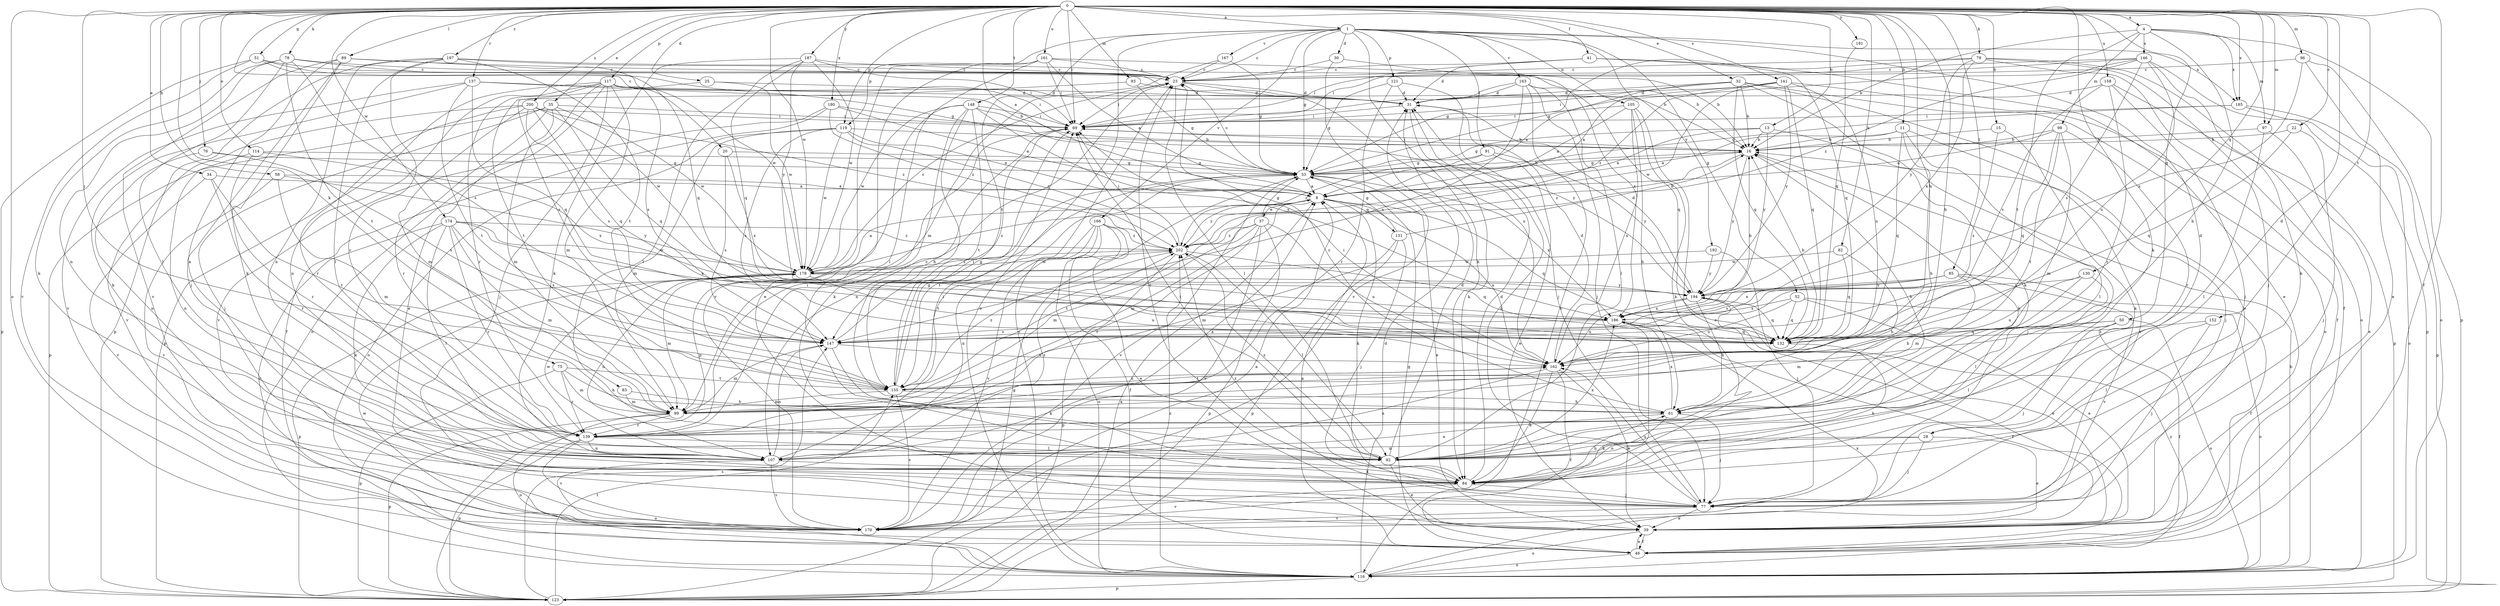strict digraph  {
0;
1;
4;
8;
11;
13;
15;
16;
20;
22;
23;
25;
28;
30;
31;
32;
34;
35;
37;
39;
41;
46;
50;
51;
52;
53;
58;
61;
69;
75;
76;
77;
78;
79;
82;
83;
84;
85;
89;
91;
92;
93;
96;
97;
98;
99;
105;
107;
114;
116;
117;
119;
121;
123;
130;
131;
132;
137;
139;
141;
146;
147;
148;
152;
155;
158;
161;
162;
163;
166;
167;
170;
174;
178;
180;
185;
186;
187;
191;
192;
194;
197;
200;
202;
0 -> 1  [label=a];
0 -> 4  [label=a];
0 -> 8  [label=a];
0 -> 11  [label=b];
0 -> 13  [label=b];
0 -> 15  [label=b];
0 -> 20  [label=c];
0 -> 22  [label=c];
0 -> 25  [label=d];
0 -> 28  [label=d];
0 -> 32  [label=e];
0 -> 34  [label=e];
0 -> 35  [label=e];
0 -> 41  [label=f];
0 -> 46  [label=f];
0 -> 50  [label=g];
0 -> 51  [label=g];
0 -> 58  [label=h];
0 -> 61  [label=h];
0 -> 69  [label=i];
0 -> 75  [label=j];
0 -> 76  [label=j];
0 -> 78  [label=k];
0 -> 79  [label=k];
0 -> 82  [label=k];
0 -> 83  [label=k];
0 -> 84  [label=k];
0 -> 85  [label=l];
0 -> 89  [label=l];
0 -> 93  [label=m];
0 -> 96  [label=m];
0 -> 97  [label=m];
0 -> 114  [label=o];
0 -> 116  [label=o];
0 -> 117  [label=p];
0 -> 119  [label=p];
0 -> 130  [label=q];
0 -> 137  [label=r];
0 -> 141  [label=s];
0 -> 148  [label=t];
0 -> 152  [label=t];
0 -> 158  [label=u];
0 -> 161  [label=u];
0 -> 162  [label=u];
0 -> 174  [label=w];
0 -> 178  [label=w];
0 -> 180  [label=x];
0 -> 185  [label=x];
0 -> 187  [label=y];
0 -> 191  [label=y];
0 -> 197  [label=z];
0 -> 200  [label=z];
1 -> 23  [label=c];
1 -> 28  [label=d];
1 -> 30  [label=d];
1 -> 52  [label=g];
1 -> 53  [label=g];
1 -> 84  [label=k];
1 -> 91  [label=l];
1 -> 105  [label=n];
1 -> 116  [label=o];
1 -> 119  [label=p];
1 -> 121  [label=p];
1 -> 155  [label=t];
1 -> 163  [label=v];
1 -> 166  [label=v];
1 -> 167  [label=v];
1 -> 185  [label=x];
1 -> 192  [label=y];
4 -> 16  [label=b];
4 -> 61  [label=h];
4 -> 97  [label=m];
4 -> 98  [label=m];
4 -> 123  [label=p];
4 -> 146  [label=s];
4 -> 155  [label=t];
4 -> 185  [label=x];
8 -> 37  [label=e];
8 -> 84  [label=k];
8 -> 99  [label=m];
8 -> 131  [label=q];
8 -> 132  [label=q];
8 -> 162  [label=u];
8 -> 202  [label=z];
11 -> 8  [label=a];
11 -> 16  [label=b];
11 -> 61  [label=h];
11 -> 92  [label=l];
11 -> 132  [label=q];
11 -> 170  [label=v];
13 -> 8  [label=a];
13 -> 16  [label=b];
13 -> 53  [label=g];
13 -> 77  [label=j];
13 -> 194  [label=y];
15 -> 16  [label=b];
15 -> 84  [label=k];
15 -> 147  [label=s];
16 -> 53  [label=g];
16 -> 69  [label=i];
16 -> 77  [label=j];
16 -> 194  [label=y];
16 -> 202  [label=z];
20 -> 53  [label=g];
20 -> 147  [label=s];
20 -> 186  [label=x];
22 -> 16  [label=b];
22 -> 77  [label=j];
22 -> 132  [label=q];
23 -> 31  [label=d];
23 -> 69  [label=i];
23 -> 92  [label=l];
23 -> 162  [label=u];
25 -> 31  [label=d];
25 -> 155  [label=t];
25 -> 178  [label=w];
28 -> 39  [label=e];
28 -> 77  [label=j];
28 -> 92  [label=l];
28 -> 107  [label=n];
30 -> 23  [label=c];
30 -> 170  [label=v];
30 -> 186  [label=x];
31 -> 69  [label=i];
31 -> 84  [label=k];
32 -> 8  [label=a];
32 -> 16  [label=b];
32 -> 31  [label=d];
32 -> 39  [label=e];
32 -> 69  [label=i];
32 -> 84  [label=k];
32 -> 116  [label=o];
32 -> 132  [label=q];
34 -> 8  [label=a];
34 -> 139  [label=r];
34 -> 155  [label=t];
34 -> 170  [label=v];
35 -> 69  [label=i];
35 -> 77  [label=j];
35 -> 99  [label=m];
35 -> 123  [label=p];
35 -> 132  [label=q];
35 -> 139  [label=r];
35 -> 178  [label=w];
37 -> 53  [label=g];
37 -> 99  [label=m];
37 -> 123  [label=p];
37 -> 139  [label=r];
37 -> 155  [label=t];
37 -> 162  [label=u];
37 -> 170  [label=v];
37 -> 202  [label=z];
39 -> 46  [label=f];
39 -> 116  [label=o];
41 -> 23  [label=c];
41 -> 31  [label=d];
41 -> 39  [label=e];
41 -> 69  [label=i];
41 -> 132  [label=q];
46 -> 8  [label=a];
46 -> 39  [label=e];
46 -> 53  [label=g];
46 -> 116  [label=o];
46 -> 178  [label=w];
50 -> 46  [label=f];
50 -> 77  [label=j];
50 -> 92  [label=l];
50 -> 99  [label=m];
50 -> 116  [label=o];
50 -> 132  [label=q];
51 -> 23  [label=c];
51 -> 53  [label=g];
51 -> 123  [label=p];
51 -> 170  [label=v];
51 -> 178  [label=w];
52 -> 39  [label=e];
52 -> 116  [label=o];
52 -> 132  [label=q];
52 -> 162  [label=u];
52 -> 186  [label=x];
53 -> 8  [label=a];
53 -> 16  [label=b];
53 -> 23  [label=c];
53 -> 39  [label=e];
53 -> 155  [label=t];
53 -> 170  [label=v];
53 -> 186  [label=x];
58 -> 8  [label=a];
58 -> 99  [label=m];
58 -> 170  [label=v];
58 -> 194  [label=y];
61 -> 23  [label=c];
61 -> 77  [label=j];
61 -> 84  [label=k];
61 -> 107  [label=n];
61 -> 186  [label=x];
69 -> 16  [label=b];
69 -> 107  [label=n];
69 -> 147  [label=s];
75 -> 61  [label=h];
75 -> 99  [label=m];
75 -> 123  [label=p];
75 -> 139  [label=r];
75 -> 155  [label=t];
76 -> 53  [label=g];
76 -> 107  [label=n];
76 -> 147  [label=s];
77 -> 31  [label=d];
77 -> 39  [label=e];
77 -> 162  [label=u];
77 -> 170  [label=v];
77 -> 202  [label=z];
78 -> 16  [label=b];
78 -> 23  [label=c];
78 -> 84  [label=k];
78 -> 92  [label=l];
78 -> 107  [label=n];
78 -> 147  [label=s];
78 -> 155  [label=t];
79 -> 23  [label=c];
79 -> 46  [label=f];
79 -> 53  [label=g];
79 -> 77  [label=j];
79 -> 116  [label=o];
79 -> 186  [label=x];
79 -> 194  [label=y];
82 -> 61  [label=h];
82 -> 132  [label=q];
82 -> 178  [label=w];
83 -> 61  [label=h];
83 -> 99  [label=m];
84 -> 23  [label=c];
84 -> 31  [label=d];
84 -> 61  [label=h];
84 -> 77  [label=j];
84 -> 170  [label=v];
85 -> 46  [label=f];
85 -> 61  [label=h];
85 -> 147  [label=s];
85 -> 170  [label=v];
85 -> 186  [label=x];
85 -> 194  [label=y];
89 -> 23  [label=c];
89 -> 77  [label=j];
89 -> 84  [label=k];
89 -> 107  [label=n];
89 -> 132  [label=q];
89 -> 170  [label=v];
91 -> 39  [label=e];
91 -> 53  [label=g];
91 -> 194  [label=y];
91 -> 202  [label=z];
92 -> 16  [label=b];
92 -> 31  [label=d];
92 -> 39  [label=e];
92 -> 69  [label=i];
92 -> 186  [label=x];
92 -> 202  [label=z];
93 -> 31  [label=d];
93 -> 53  [label=g];
93 -> 147  [label=s];
96 -> 23  [label=c];
96 -> 39  [label=e];
96 -> 116  [label=o];
96 -> 186  [label=x];
97 -> 16  [label=b];
97 -> 39  [label=e];
97 -> 92  [label=l];
98 -> 8  [label=a];
98 -> 16  [label=b];
98 -> 99  [label=m];
98 -> 132  [label=q];
98 -> 139  [label=r];
98 -> 155  [label=t];
99 -> 116  [label=o];
99 -> 123  [label=p];
99 -> 139  [label=r];
105 -> 8  [label=a];
105 -> 39  [label=e];
105 -> 61  [label=h];
105 -> 69  [label=i];
105 -> 84  [label=k];
105 -> 162  [label=u];
107 -> 8  [label=a];
107 -> 69  [label=i];
107 -> 84  [label=k];
107 -> 116  [label=o];
107 -> 147  [label=s];
107 -> 170  [label=v];
107 -> 178  [label=w];
107 -> 202  [label=z];
114 -> 53  [label=g];
114 -> 107  [label=n];
114 -> 139  [label=r];
114 -> 186  [label=x];
116 -> 16  [label=b];
116 -> 23  [label=c];
116 -> 31  [label=d];
116 -> 123  [label=p];
116 -> 186  [label=x];
116 -> 194  [label=y];
116 -> 202  [label=z];
117 -> 31  [label=d];
117 -> 39  [label=e];
117 -> 69  [label=i];
117 -> 77  [label=j];
117 -> 99  [label=m];
117 -> 107  [label=n];
117 -> 116  [label=o];
117 -> 123  [label=p];
117 -> 139  [label=r];
117 -> 147  [label=s];
119 -> 8  [label=a];
119 -> 16  [label=b];
119 -> 99  [label=m];
119 -> 116  [label=o];
119 -> 147  [label=s];
119 -> 178  [label=w];
119 -> 202  [label=z];
121 -> 31  [label=d];
121 -> 53  [label=g];
121 -> 77  [label=j];
121 -> 139  [label=r];
123 -> 8  [label=a];
123 -> 53  [label=g];
123 -> 147  [label=s];
123 -> 155  [label=t];
130 -> 92  [label=l];
130 -> 99  [label=m];
130 -> 162  [label=u];
130 -> 194  [label=y];
131 -> 16  [label=b];
131 -> 53  [label=g];
131 -> 77  [label=j];
131 -> 99  [label=m];
131 -> 123  [label=p];
132 -> 16  [label=b];
132 -> 84  [label=k];
137 -> 16  [label=b];
137 -> 31  [label=d];
137 -> 84  [label=k];
137 -> 132  [label=q];
137 -> 155  [label=t];
137 -> 170  [label=v];
139 -> 16  [label=b];
139 -> 23  [label=c];
139 -> 69  [label=i];
139 -> 92  [label=l];
139 -> 107  [label=n];
139 -> 123  [label=p];
139 -> 170  [label=v];
141 -> 8  [label=a];
141 -> 31  [label=d];
141 -> 46  [label=f];
141 -> 132  [label=q];
141 -> 162  [label=u];
141 -> 178  [label=w];
141 -> 194  [label=y];
141 -> 202  [label=z];
146 -> 23  [label=c];
146 -> 53  [label=g];
146 -> 69  [label=i];
146 -> 84  [label=k];
146 -> 123  [label=p];
146 -> 147  [label=s];
146 -> 162  [label=u];
146 -> 202  [label=z];
147 -> 53  [label=g];
147 -> 84  [label=k];
147 -> 99  [label=m];
147 -> 162  [label=u];
148 -> 61  [label=h];
148 -> 69  [label=i];
148 -> 84  [label=k];
148 -> 123  [label=p];
148 -> 155  [label=t];
148 -> 178  [label=w];
148 -> 186  [label=x];
148 -> 194  [label=y];
152 -> 77  [label=j];
152 -> 92  [label=l];
152 -> 147  [label=s];
155 -> 53  [label=g];
155 -> 61  [label=h];
155 -> 69  [label=i];
155 -> 99  [label=m];
155 -> 162  [label=u];
155 -> 170  [label=v];
155 -> 202  [label=z];
158 -> 31  [label=d];
158 -> 77  [label=j];
158 -> 123  [label=p];
158 -> 139  [label=r];
158 -> 147  [label=s];
161 -> 8  [label=a];
161 -> 16  [label=b];
161 -> 23  [label=c];
161 -> 39  [label=e];
161 -> 69  [label=i];
161 -> 92  [label=l];
161 -> 170  [label=v];
162 -> 31  [label=d];
162 -> 39  [label=e];
162 -> 46  [label=f];
162 -> 69  [label=i];
162 -> 84  [label=k];
162 -> 107  [label=n];
162 -> 155  [label=t];
163 -> 31  [label=d];
163 -> 69  [label=i];
163 -> 77  [label=j];
163 -> 92  [label=l];
163 -> 132  [label=q];
163 -> 147  [label=s];
163 -> 170  [label=v];
166 -> 39  [label=e];
166 -> 46  [label=f];
166 -> 107  [label=n];
166 -> 116  [label=o];
166 -> 155  [label=t];
166 -> 170  [label=v];
166 -> 202  [label=z];
167 -> 23  [label=c];
167 -> 53  [label=g];
167 -> 99  [label=m];
170 -> 8  [label=a];
174 -> 84  [label=k];
174 -> 92  [label=l];
174 -> 99  [label=m];
174 -> 139  [label=r];
174 -> 147  [label=s];
174 -> 170  [label=v];
174 -> 178  [label=w];
174 -> 186  [label=x];
174 -> 202  [label=z];
178 -> 8  [label=a];
178 -> 23  [label=c];
178 -> 99  [label=m];
178 -> 107  [label=n];
178 -> 123  [label=p];
178 -> 162  [label=u];
178 -> 194  [label=y];
178 -> 202  [label=z];
180 -> 8  [label=a];
180 -> 46  [label=f];
180 -> 69  [label=i];
180 -> 170  [label=v];
180 -> 202  [label=z];
185 -> 53  [label=g];
185 -> 69  [label=i];
185 -> 116  [label=o];
185 -> 123  [label=p];
186 -> 16  [label=b];
186 -> 46  [label=f];
186 -> 116  [label=o];
186 -> 132  [label=q];
186 -> 147  [label=s];
187 -> 23  [label=c];
187 -> 69  [label=i];
187 -> 84  [label=k];
187 -> 92  [label=l];
187 -> 132  [label=q];
187 -> 178  [label=w];
187 -> 194  [label=y];
191 -> 132  [label=q];
192 -> 77  [label=j];
192 -> 178  [label=w];
192 -> 194  [label=y];
194 -> 31  [label=d];
194 -> 39  [label=e];
194 -> 61  [label=h];
194 -> 132  [label=q];
194 -> 162  [label=u];
194 -> 186  [label=x];
197 -> 16  [label=b];
197 -> 23  [label=c];
197 -> 92  [label=l];
197 -> 107  [label=n];
197 -> 123  [label=p];
197 -> 139  [label=r];
197 -> 155  [label=t];
200 -> 69  [label=i];
200 -> 99  [label=m];
200 -> 132  [label=q];
200 -> 139  [label=r];
200 -> 147  [label=s];
200 -> 170  [label=v];
200 -> 178  [label=w];
200 -> 202  [label=z];
202 -> 69  [label=i];
202 -> 92  [label=l];
202 -> 123  [label=p];
202 -> 132  [label=q];
202 -> 178  [label=w];
}
